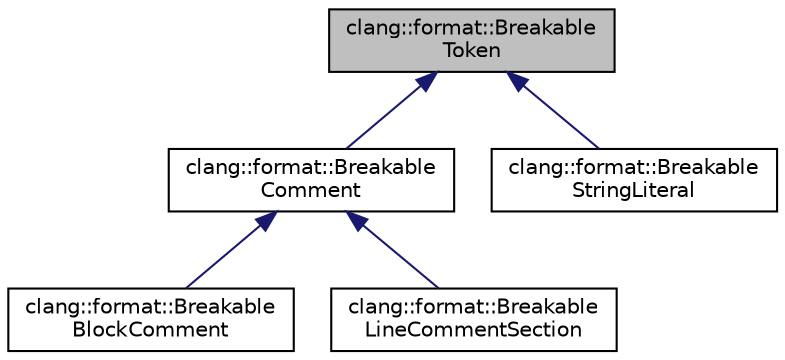 digraph "clang::format::BreakableToken"
{
 // LATEX_PDF_SIZE
  bgcolor="transparent";
  edge [fontname="Helvetica",fontsize="10",labelfontname="Helvetica",labelfontsize="10"];
  node [fontname="Helvetica",fontsize="10",shape=record];
  Node1 [label="clang::format::Breakable\lToken",height=0.2,width=0.4,color="black", fillcolor="grey75", style="filled", fontcolor="black",tooltip="Base class for tokens / ranges of tokens that can allow breaking within the tokens - for example,..."];
  Node1 -> Node2 [dir="back",color="midnightblue",fontsize="10",style="solid",fontname="Helvetica"];
  Node2 [label="clang::format::Breakable\lComment",height=0.2,width=0.4,color="black",URL="$classclang_1_1format_1_1BreakableComment.html",tooltip=" "];
  Node2 -> Node3 [dir="back",color="midnightblue",fontsize="10",style="solid",fontname="Helvetica"];
  Node3 [label="clang::format::Breakable\lBlockComment",height=0.2,width=0.4,color="black",URL="$classclang_1_1format_1_1BreakableBlockComment.html",tooltip=" "];
  Node2 -> Node4 [dir="back",color="midnightblue",fontsize="10",style="solid",fontname="Helvetica"];
  Node4 [label="clang::format::Breakable\lLineCommentSection",height=0.2,width=0.4,color="black",URL="$classclang_1_1format_1_1BreakableLineCommentSection.html",tooltip=" "];
  Node1 -> Node5 [dir="back",color="midnightblue",fontsize="10",style="solid",fontname="Helvetica"];
  Node5 [label="clang::format::Breakable\lStringLiteral",height=0.2,width=0.4,color="black",URL="$classclang_1_1format_1_1BreakableStringLiteral.html",tooltip=" "];
}
